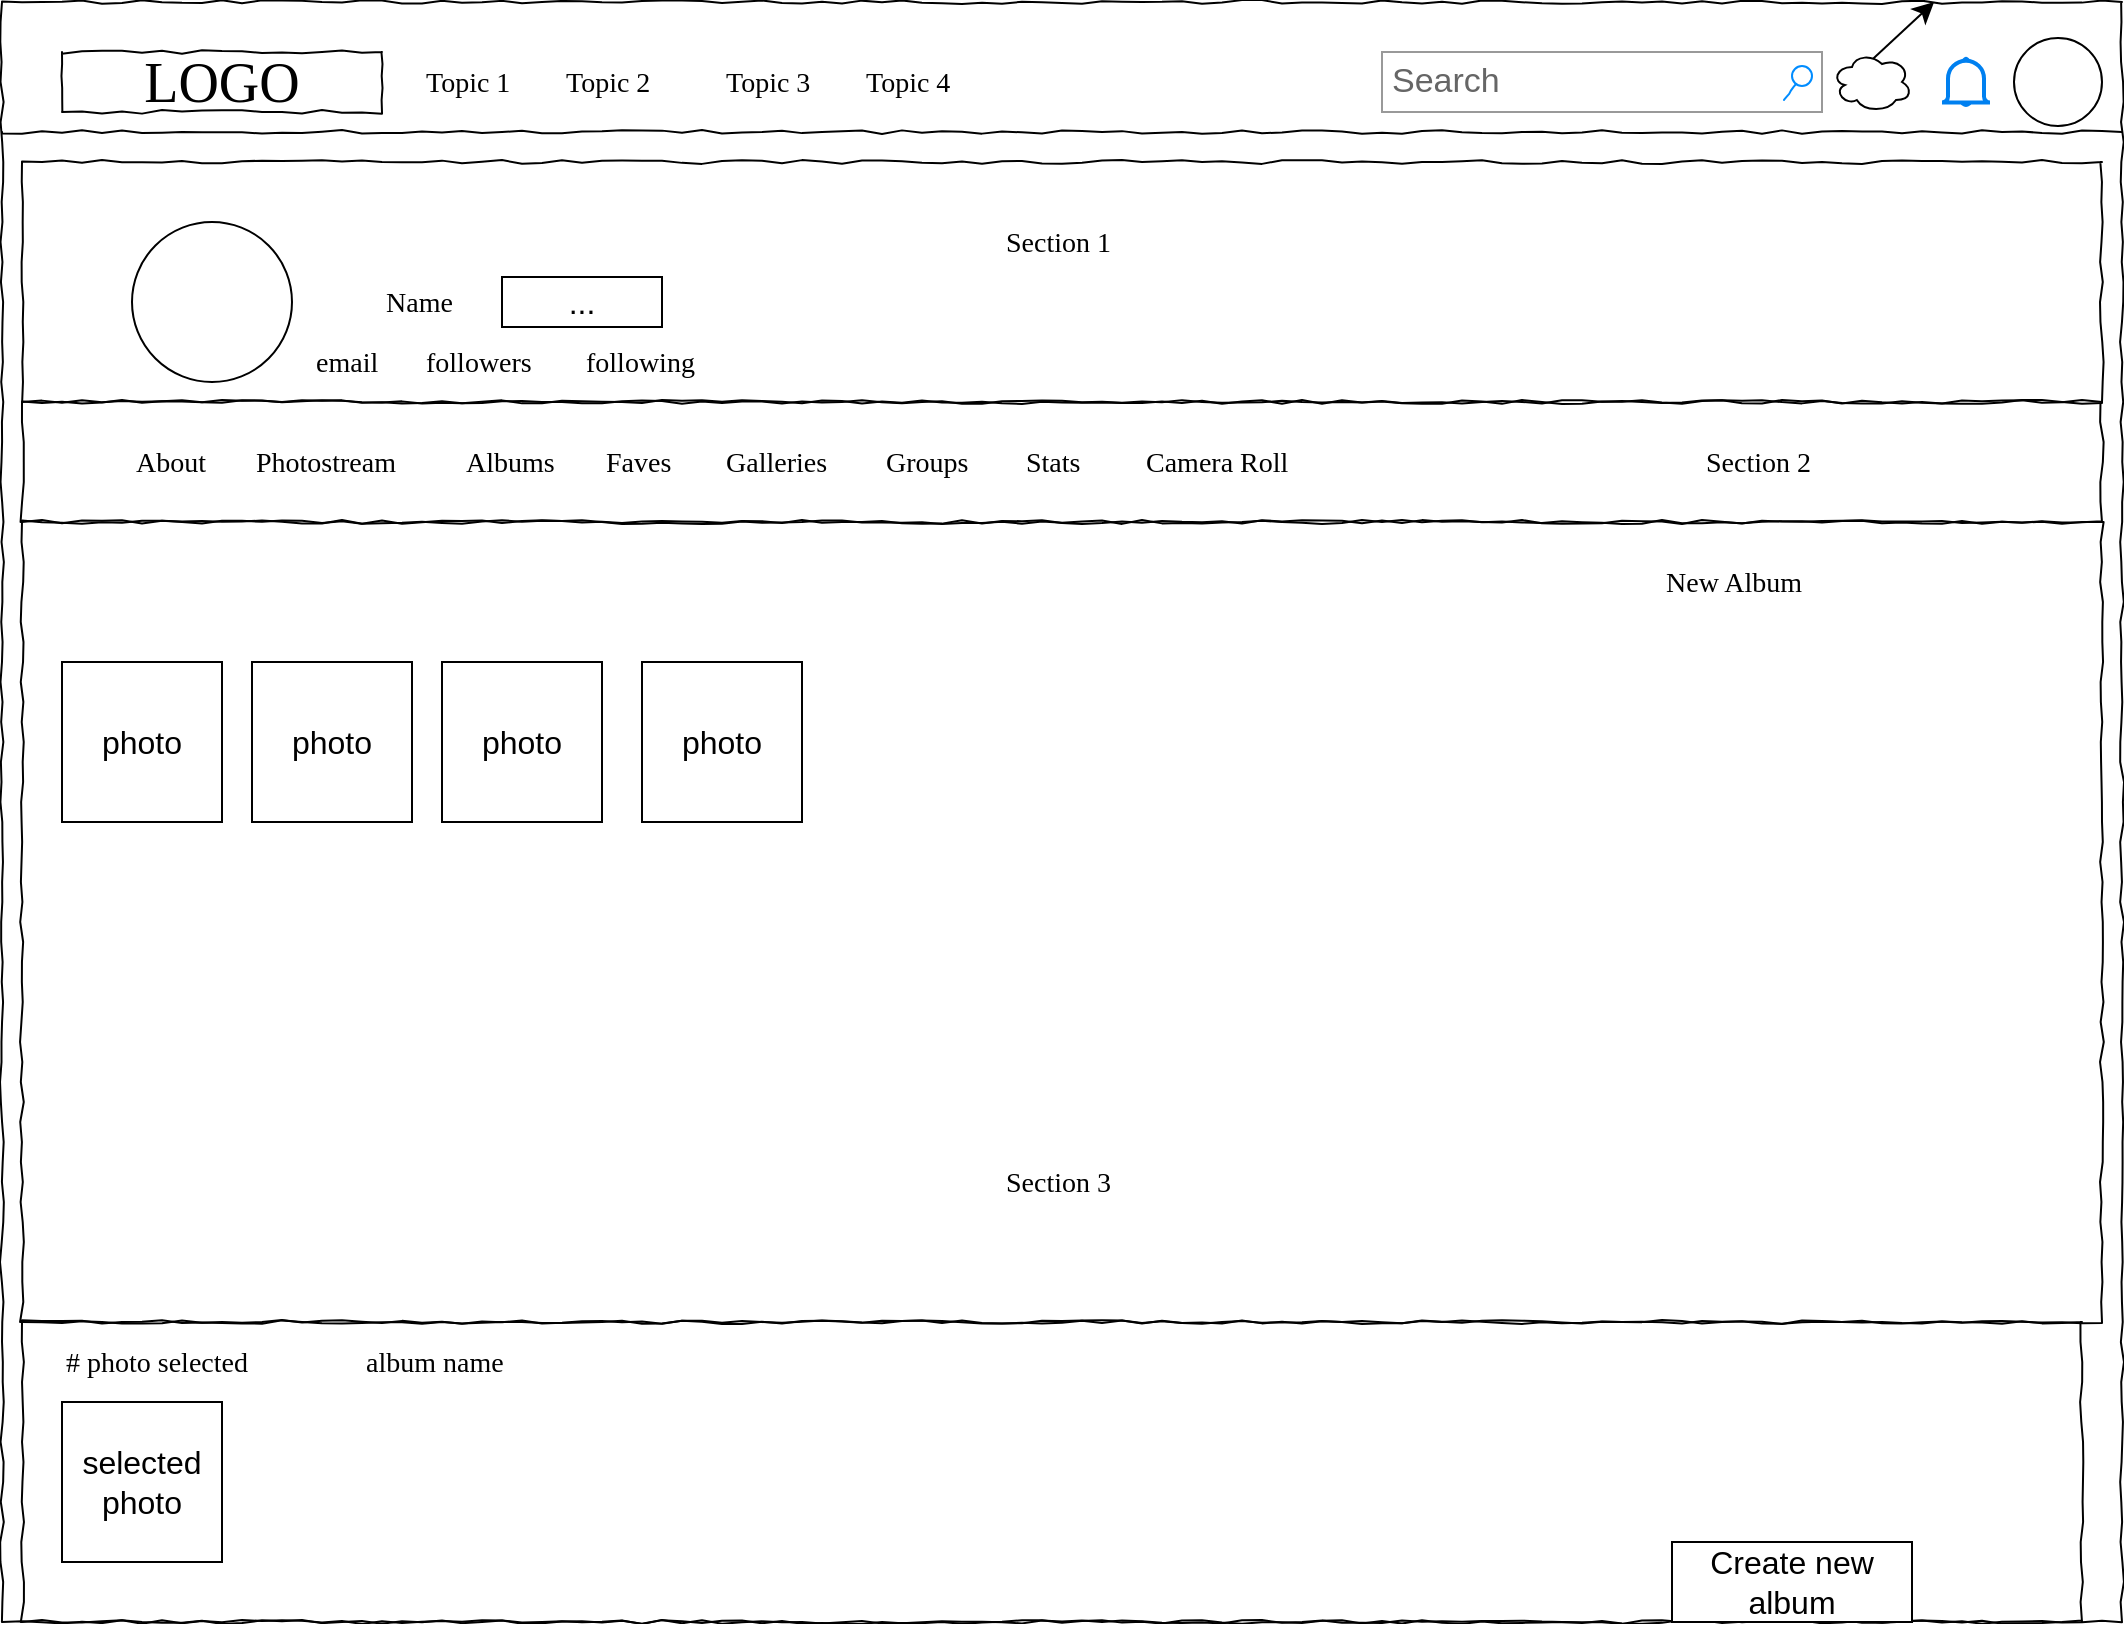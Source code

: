 <mxfile version="22.1.4" type="github">
  <diagram name="Page-1" id="03018318-947c-dd8e-b7a3-06fadd420f32">
    <mxGraphModel dx="1674" dy="782" grid="1" gridSize="10" guides="1" tooltips="1" connect="1" arrows="1" fold="1" page="1" pageScale="1" pageWidth="1100" pageHeight="850" background="none" math="0" shadow="0">
      <root>
        <mxCell id="0" />
        <mxCell id="1" parent="0" />
        <mxCell id="677b7b8949515195-1" value="" style="whiteSpace=wrap;html=1;rounded=0;shadow=0;labelBackgroundColor=none;strokeColor=#000000;strokeWidth=1;fillColor=none;fontFamily=Verdana;fontSize=12;fontColor=#000000;align=center;comic=1;" parent="1" vertex="1">
          <mxGeometry x="20" y="10" width="1060" height="810" as="geometry" />
        </mxCell>
        <mxCell id="677b7b8949515195-2" value="LOGO" style="whiteSpace=wrap;html=1;rounded=0;shadow=0;labelBackgroundColor=none;strokeWidth=1;fontFamily=Verdana;fontSize=28;align=center;comic=1;" parent="1" vertex="1">
          <mxGeometry x="50" y="35" width="160" height="30" as="geometry" />
        </mxCell>
        <mxCell id="677b7b8949515195-3" value="Search" style="strokeWidth=1;shadow=0;dashed=0;align=center;html=1;shape=mxgraph.mockup.forms.searchBox;strokeColor=#999999;mainText=;strokeColor2=#008cff;fontColor=#666666;fontSize=17;align=left;spacingLeft=3;rounded=0;labelBackgroundColor=none;comic=1;" parent="1" vertex="1">
          <mxGeometry x="710" y="35" width="220" height="30" as="geometry" />
        </mxCell>
        <mxCell id="677b7b8949515195-4" value="Topic 1" style="text;html=1;points=[];align=left;verticalAlign=top;spacingTop=-4;fontSize=14;fontFamily=Verdana" parent="1" vertex="1">
          <mxGeometry x="230" y="40" width="60" height="20" as="geometry" />
        </mxCell>
        <mxCell id="677b7b8949515195-5" value="Topic 2" style="text;html=1;points=[];align=left;verticalAlign=top;spacingTop=-4;fontSize=14;fontFamily=Verdana" parent="1" vertex="1">
          <mxGeometry x="300" y="40" width="60" height="20" as="geometry" />
        </mxCell>
        <mxCell id="677b7b8949515195-6" value="Topic 3" style="text;html=1;points=[];align=left;verticalAlign=top;spacingTop=-4;fontSize=14;fontFamily=Verdana" parent="1" vertex="1">
          <mxGeometry x="380" y="40" width="60" height="20" as="geometry" />
        </mxCell>
        <mxCell id="677b7b8949515195-7" value="Topic 4" style="text;html=1;points=[];align=left;verticalAlign=top;spacingTop=-4;fontSize=14;fontFamily=Verdana" parent="1" vertex="1">
          <mxGeometry x="450" y="40" width="60" height="20" as="geometry" />
        </mxCell>
        <mxCell id="677b7b8949515195-9" value="" style="line;strokeWidth=1;html=1;rounded=0;shadow=0;labelBackgroundColor=none;fillColor=none;fontFamily=Verdana;fontSize=14;fontColor=#000000;align=center;comic=1;" parent="1" vertex="1">
          <mxGeometry x="20" y="70" width="1060" height="10" as="geometry" />
        </mxCell>
        <mxCell id="677b7b8949515195-10" value="" style="whiteSpace=wrap;html=1;rounded=0;shadow=0;labelBackgroundColor=none;strokeWidth=1;fillColor=none;fontFamily=Verdana;fontSize=12;align=center;comic=1;" parent="1" vertex="1">
          <mxGeometry x="30" y="90" width="1040" height="120" as="geometry" />
        </mxCell>
        <mxCell id="677b7b8949515195-11" value="Section 1" style="text;html=1;points=[];align=left;verticalAlign=top;spacingTop=-4;fontSize=14;fontFamily=Verdana" parent="1" vertex="1">
          <mxGeometry x="520" y="120" width="60" height="20" as="geometry" />
        </mxCell>
        <mxCell id="677b7b8949515195-25" value="" style="whiteSpace=wrap;html=1;rounded=0;shadow=0;labelBackgroundColor=none;strokeWidth=1;fillColor=none;fontFamily=Verdana;fontSize=12;align=center;comic=1;" parent="1" vertex="1">
          <mxGeometry x="30" y="210" width="1040" height="60" as="geometry" />
        </mxCell>
        <mxCell id="677b7b8949515195-26" value="" style="whiteSpace=wrap;html=1;rounded=0;shadow=0;labelBackgroundColor=none;strokeWidth=1;fillColor=none;fontFamily=Verdana;fontSize=12;align=center;comic=1;" parent="1" vertex="1">
          <mxGeometry x="30" y="270" width="1040" height="400" as="geometry" />
        </mxCell>
        <mxCell id="XqxLafVs6NosBDWz7TMO-2" style="edgeStyle=none;curved=1;rounded=0;orthogonalLoop=1;jettySize=auto;html=1;exitX=0.16;exitY=0.55;exitDx=0;exitDy=0;exitPerimeter=0;fontSize=12;startSize=8;endSize=8;" parent="1" source="XqxLafVs6NosBDWz7TMO-1" target="677b7b8949515195-1" edge="1">
          <mxGeometry relative="1" as="geometry" />
        </mxCell>
        <mxCell id="XqxLafVs6NosBDWz7TMO-1" value="" style="ellipse;shape=cloud;whiteSpace=wrap;html=1;fontSize=16;" parent="1" vertex="1">
          <mxGeometry x="935" y="35" width="40" height="30" as="geometry" />
        </mxCell>
        <mxCell id="XqxLafVs6NosBDWz7TMO-3" value="" style="html=1;verticalLabelPosition=bottom;align=center;labelBackgroundColor=#ffffff;verticalAlign=top;strokeWidth=2;strokeColor=#0080F0;shadow=0;dashed=0;shape=mxgraph.ios7.icons.bell;fontSize=16;" parent="1" vertex="1">
          <mxGeometry x="990" y="38.45" width="24" height="23.1" as="geometry" />
        </mxCell>
        <mxCell id="XqxLafVs6NosBDWz7TMO-4" value="" style="ellipse;whiteSpace=wrap;html=1;aspect=fixed;fontSize=16;" parent="1" vertex="1">
          <mxGeometry x="1026" y="28" width="44" height="44" as="geometry" />
        </mxCell>
        <mxCell id="XqxLafVs6NosBDWz7TMO-5" value="Name&lt;br&gt;" style="text;html=1;points=[];align=left;verticalAlign=top;spacingTop=-4;fontSize=14;fontFamily=Verdana" parent="1" vertex="1">
          <mxGeometry x="210" y="150" width="110" height="20" as="geometry" />
        </mxCell>
        <mxCell id="XqxLafVs6NosBDWz7TMO-6" value="email&lt;br&gt;" style="text;html=1;points=[];align=left;verticalAlign=top;spacingTop=-4;fontSize=14;fontFamily=Verdana" parent="1" vertex="1">
          <mxGeometry x="175" y="180" width="60" height="20" as="geometry" />
        </mxCell>
        <mxCell id="XqxLafVs6NosBDWz7TMO-7" value="following&lt;br&gt;" style="text;html=1;points=[];align=left;verticalAlign=top;spacingTop=-4;fontSize=14;fontFamily=Verdana" parent="1" vertex="1">
          <mxGeometry x="310" y="180" width="60" height="20" as="geometry" />
        </mxCell>
        <mxCell id="XqxLafVs6NosBDWz7TMO-8" value="followers" style="text;html=1;points=[];align=left;verticalAlign=top;spacingTop=-4;fontSize=14;fontFamily=Verdana" parent="1" vertex="1">
          <mxGeometry x="230" y="180" width="60" height="20" as="geometry" />
        </mxCell>
        <mxCell id="XqxLafVs6NosBDWz7TMO-9" value="" style="ellipse;whiteSpace=wrap;html=1;aspect=fixed;fontSize=16;" parent="1" vertex="1">
          <mxGeometry x="85" y="120" width="80" height="80" as="geometry" />
        </mxCell>
        <mxCell id="XqxLafVs6NosBDWz7TMO-11" value="..." style="rounded=0;whiteSpace=wrap;html=1;fontSize=16;" parent="1" vertex="1">
          <mxGeometry x="270" y="147.5" width="80" height="25" as="geometry" />
        </mxCell>
        <mxCell id="XqxLafVs6NosBDWz7TMO-12" value="Section 2" style="text;html=1;points=[];align=left;verticalAlign=top;spacingTop=-4;fontSize=14;fontFamily=Verdana" parent="1" vertex="1">
          <mxGeometry x="870" y="230" width="60" height="20" as="geometry" />
        </mxCell>
        <mxCell id="XqxLafVs6NosBDWz7TMO-13" value="Stats" style="text;html=1;points=[];align=left;verticalAlign=top;spacingTop=-4;fontSize=14;fontFamily=Verdana" parent="1" vertex="1">
          <mxGeometry x="530" y="230" width="60" height="20" as="geometry" />
        </mxCell>
        <mxCell id="XqxLafVs6NosBDWz7TMO-14" value="Groups" style="text;html=1;points=[];align=left;verticalAlign=top;spacingTop=-4;fontSize=14;fontFamily=Verdana" parent="1" vertex="1">
          <mxGeometry x="460" y="230" width="60" height="20" as="geometry" />
        </mxCell>
        <mxCell id="XqxLafVs6NosBDWz7TMO-15" value="Galleries" style="text;html=1;points=[];align=left;verticalAlign=top;spacingTop=-4;fontSize=14;fontFamily=Verdana" parent="1" vertex="1">
          <mxGeometry x="380" y="230" width="60" height="20" as="geometry" />
        </mxCell>
        <mxCell id="XqxLafVs6NosBDWz7TMO-16" value="Faves" style="text;html=1;points=[];align=left;verticalAlign=top;spacingTop=-4;fontSize=14;fontFamily=Verdana" parent="1" vertex="1">
          <mxGeometry x="320" y="230" width="60" height="20" as="geometry" />
        </mxCell>
        <mxCell id="XqxLafVs6NosBDWz7TMO-17" value="Albums" style="text;html=1;points=[];align=left;verticalAlign=top;spacingTop=-4;fontSize=14;fontFamily=Verdana" parent="1" vertex="1">
          <mxGeometry x="250" y="230" width="60" height="20" as="geometry" />
        </mxCell>
        <mxCell id="XqxLafVs6NosBDWz7TMO-18" value="Photostream" style="text;html=1;points=[];align=left;verticalAlign=top;spacingTop=-4;fontSize=14;fontFamily=Verdana" parent="1" vertex="1">
          <mxGeometry x="145" y="230" width="60" height="20" as="geometry" />
        </mxCell>
        <mxCell id="XqxLafVs6NosBDWz7TMO-19" value="About" style="text;html=1;points=[];align=left;verticalAlign=top;spacingTop=-4;fontSize=14;fontFamily=Verdana" parent="1" vertex="1">
          <mxGeometry x="85" y="230" width="60" height="20" as="geometry" />
        </mxCell>
        <mxCell id="XqxLafVs6NosBDWz7TMO-20" value="Camera Roll&lt;br&gt;" style="text;html=1;points=[];align=left;verticalAlign=top;spacingTop=-4;fontSize=14;fontFamily=Verdana" parent="1" vertex="1">
          <mxGeometry x="590" y="230" width="60" height="20" as="geometry" />
        </mxCell>
        <mxCell id="XqxLafVs6NosBDWz7TMO-21" value="Section 3" style="text;html=1;points=[];align=left;verticalAlign=top;spacingTop=-4;fontSize=14;fontFamily=Verdana" parent="1" vertex="1">
          <mxGeometry x="520" y="590" width="60" height="20" as="geometry" />
        </mxCell>
        <mxCell id="XqxLafVs6NosBDWz7TMO-23" value="photo" style="whiteSpace=wrap;html=1;aspect=fixed;fontSize=16;" parent="1" vertex="1">
          <mxGeometry x="50" y="340" width="80" height="80" as="geometry" />
        </mxCell>
        <mxCell id="XqxLafVs6NosBDWz7TMO-24" value="photo" style="whiteSpace=wrap;html=1;aspect=fixed;fontSize=16;" parent="1" vertex="1">
          <mxGeometry x="145" y="340" width="80" height="80" as="geometry" />
        </mxCell>
        <mxCell id="XqxLafVs6NosBDWz7TMO-25" value="photo" style="whiteSpace=wrap;html=1;aspect=fixed;fontSize=16;" parent="1" vertex="1">
          <mxGeometry x="240" y="340" width="80" height="80" as="geometry" />
        </mxCell>
        <mxCell id="XqxLafVs6NosBDWz7TMO-26" value="photo" style="whiteSpace=wrap;html=1;aspect=fixed;fontSize=16;" parent="1" vertex="1">
          <mxGeometry x="340" y="340" width="80" height="80" as="geometry" />
        </mxCell>
        <mxCell id="XqxLafVs6NosBDWz7TMO-27" value="New Album&lt;br&gt;" style="text;html=1;points=[];align=left;verticalAlign=top;spacingTop=-4;fontSize=14;fontFamily=Verdana" parent="1" vertex="1">
          <mxGeometry x="850" y="290" width="60" height="20" as="geometry" />
        </mxCell>
        <mxCell id="XqxLafVs6NosBDWz7TMO-32" value="" style="whiteSpace=wrap;html=1;rounded=0;shadow=0;labelBackgroundColor=none;strokeWidth=1;fillColor=none;fontFamily=Verdana;fontSize=12;align=center;comic=1;" parent="1" vertex="1">
          <mxGeometry x="30" y="670" width="1030" height="150" as="geometry" />
        </mxCell>
        <mxCell id="XqxLafVs6NosBDWz7TMO-33" value="# photo selected" style="text;html=1;points=[];align=left;verticalAlign=top;spacingTop=-4;fontSize=14;fontFamily=Verdana" parent="1" vertex="1">
          <mxGeometry x="50" y="680" width="60" height="20" as="geometry" />
        </mxCell>
        <mxCell id="XqxLafVs6NosBDWz7TMO-34" value="selected photo" style="whiteSpace=wrap;html=1;aspect=fixed;fontSize=16;" parent="1" vertex="1">
          <mxGeometry x="50" y="710" width="80" height="80" as="geometry" />
        </mxCell>
        <mxCell id="XqxLafVs6NosBDWz7TMO-35" value="Create new album" style="rounded=0;whiteSpace=wrap;html=1;fontSize=16;" parent="1" vertex="1">
          <mxGeometry x="855" y="780" width="120" height="40" as="geometry" />
        </mxCell>
        <mxCell id="XqxLafVs6NosBDWz7TMO-36" value="album name&lt;br&gt;" style="text;html=1;points=[];align=left;verticalAlign=top;spacingTop=-4;fontSize=14;fontFamily=Verdana" parent="1" vertex="1">
          <mxGeometry x="200" y="680" width="60" height="20" as="geometry" />
        </mxCell>
      </root>
    </mxGraphModel>
  </diagram>
</mxfile>
